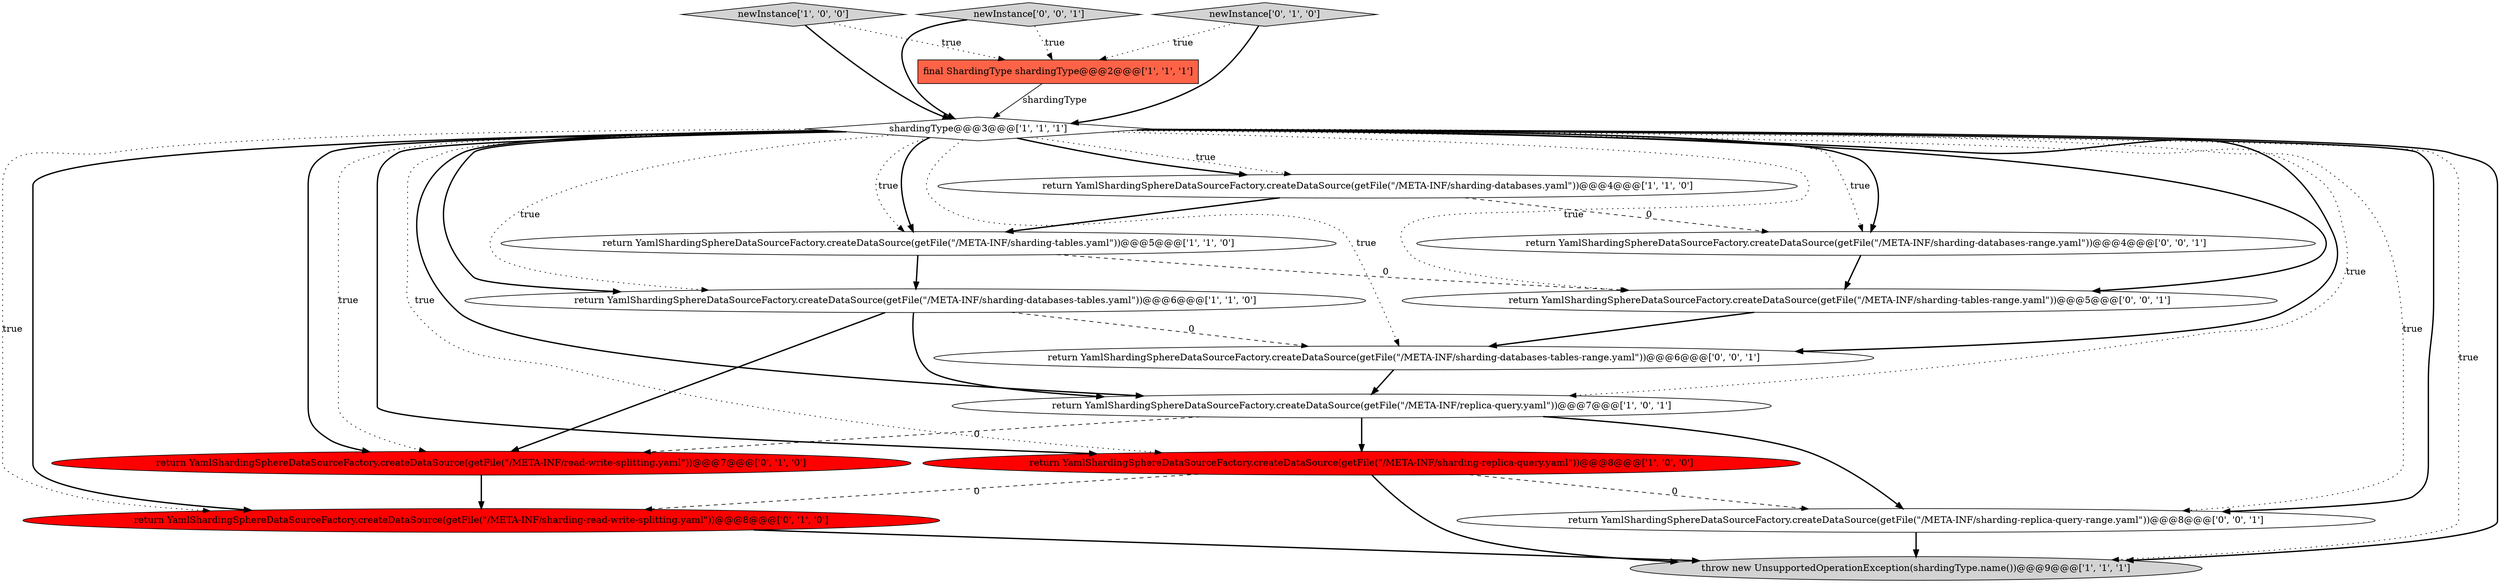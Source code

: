 digraph {
15 [style = filled, label = "return YamlShardingSphereDataSourceFactory.createDataSource(getFile(\"/META-INF/sharding-tables-range.yaml\"))@@@5@@@['0', '0', '1']", fillcolor = white, shape = ellipse image = "AAA0AAABBB3BBB"];
9 [style = filled, label = "return YamlShardingSphereDataSourceFactory.createDataSource(getFile(\"/META-INF/sharding-read-write-splitting.yaml\"))@@@8@@@['0', '1', '0']", fillcolor = red, shape = ellipse image = "AAA1AAABBB2BBB"];
7 [style = filled, label = "return YamlShardingSphereDataSourceFactory.createDataSource(getFile(\"/META-INF/replica-query.yaml\"))@@@7@@@['1', '0', '1']", fillcolor = white, shape = ellipse image = "AAA0AAABBB1BBB"];
3 [style = filled, label = "return YamlShardingSphereDataSourceFactory.createDataSource(getFile(\"/META-INF/sharding-tables.yaml\"))@@@5@@@['1', '1', '0']", fillcolor = white, shape = ellipse image = "AAA0AAABBB1BBB"];
5 [style = filled, label = "newInstance['1', '0', '0']", fillcolor = lightgray, shape = diamond image = "AAA0AAABBB1BBB"];
8 [style = filled, label = "shardingType@@@3@@@['1', '1', '1']", fillcolor = white, shape = diamond image = "AAA0AAABBB1BBB"];
10 [style = filled, label = "return YamlShardingSphereDataSourceFactory.createDataSource(getFile(\"/META-INF/read-write-splitting.yaml\"))@@@7@@@['0', '1', '0']", fillcolor = red, shape = ellipse image = "AAA1AAABBB2BBB"];
11 [style = filled, label = "newInstance['0', '1', '0']", fillcolor = lightgray, shape = diamond image = "AAA0AAABBB2BBB"];
4 [style = filled, label = "return YamlShardingSphereDataSourceFactory.createDataSource(getFile(\"/META-INF/sharding-databases.yaml\"))@@@4@@@['1', '1', '0']", fillcolor = white, shape = ellipse image = "AAA0AAABBB1BBB"];
12 [style = filled, label = "return YamlShardingSphereDataSourceFactory.createDataSource(getFile(\"/META-INF/sharding-databases-range.yaml\"))@@@4@@@['0', '0', '1']", fillcolor = white, shape = ellipse image = "AAA0AAABBB3BBB"];
13 [style = filled, label = "newInstance['0', '0', '1']", fillcolor = lightgray, shape = diamond image = "AAA0AAABBB3BBB"];
14 [style = filled, label = "return YamlShardingSphereDataSourceFactory.createDataSource(getFile(\"/META-INF/sharding-replica-query-range.yaml\"))@@@8@@@['0', '0', '1']", fillcolor = white, shape = ellipse image = "AAA0AAABBB3BBB"];
6 [style = filled, label = "return YamlShardingSphereDataSourceFactory.createDataSource(getFile(\"/META-INF/sharding-databases-tables.yaml\"))@@@6@@@['1', '1', '0']", fillcolor = white, shape = ellipse image = "AAA0AAABBB1BBB"];
2 [style = filled, label = "final ShardingType shardingType@@@2@@@['1', '1', '1']", fillcolor = tomato, shape = box image = "AAA0AAABBB1BBB"];
0 [style = filled, label = "return YamlShardingSphereDataSourceFactory.createDataSource(getFile(\"/META-INF/sharding-replica-query.yaml\"))@@@8@@@['1', '0', '0']", fillcolor = red, shape = ellipse image = "AAA1AAABBB1BBB"];
16 [style = filled, label = "return YamlShardingSphereDataSourceFactory.createDataSource(getFile(\"/META-INF/sharding-databases-tables-range.yaml\"))@@@6@@@['0', '0', '1']", fillcolor = white, shape = ellipse image = "AAA0AAABBB3BBB"];
1 [style = filled, label = "throw new UnsupportedOperationException(shardingType.name())@@@9@@@['1', '1', '1']", fillcolor = lightgray, shape = ellipse image = "AAA0AAABBB1BBB"];
8->16 [style = bold, label=""];
4->3 [style = bold, label=""];
5->8 [style = bold, label=""];
8->10 [style = bold, label=""];
8->15 [style = bold, label=""];
8->3 [style = bold, label=""];
8->16 [style = dotted, label="true"];
12->15 [style = bold, label=""];
16->7 [style = bold, label=""];
8->15 [style = dotted, label="true"];
8->7 [style = dotted, label="true"];
3->6 [style = bold, label=""];
8->14 [style = bold, label=""];
8->6 [style = bold, label=""];
7->0 [style = bold, label=""];
8->10 [style = dotted, label="true"];
2->8 [style = solid, label="shardingType"];
15->16 [style = bold, label=""];
8->4 [style = dotted, label="true"];
8->3 [style = dotted, label="true"];
14->1 [style = bold, label=""];
8->7 [style = bold, label=""];
4->12 [style = dashed, label="0"];
7->14 [style = bold, label=""];
8->0 [style = bold, label=""];
13->2 [style = dotted, label="true"];
8->1 [style = dotted, label="true"];
8->1 [style = bold, label=""];
0->14 [style = dashed, label="0"];
11->2 [style = dotted, label="true"];
6->16 [style = dashed, label="0"];
8->6 [style = dotted, label="true"];
8->12 [style = dotted, label="true"];
0->1 [style = bold, label=""];
6->10 [style = bold, label=""];
8->14 [style = dotted, label="true"];
8->9 [style = bold, label=""];
3->15 [style = dashed, label="0"];
11->8 [style = bold, label=""];
7->10 [style = dashed, label="0"];
8->0 [style = dotted, label="true"];
10->9 [style = bold, label=""];
8->9 [style = dotted, label="true"];
8->4 [style = bold, label=""];
0->9 [style = dashed, label="0"];
13->8 [style = bold, label=""];
6->7 [style = bold, label=""];
9->1 [style = bold, label=""];
8->12 [style = bold, label=""];
5->2 [style = dotted, label="true"];
}
